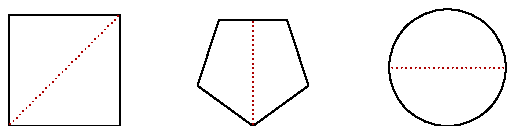 \documentclass{standalone}
\usepackage{luamplib}
\usepackage{dwmpcode}
\begin{document}
\mplibtextextlabel{enable}
\begin{mplibcode}

pair a,b;
a = 42 up; b = 72 right;
path t,s,p,c;
t = origin--a--b--cycle;
s = unitsquare scaled 40 shifted 92 right;
p = (for i=0 upto 4: down scaled 21 rotated 72i -- endfor cycle) 
    shifted 180 right shifted 21 up;
c = fullcircle scaled 42 shifted 250 right shifted 21 up;

beginfig(2);
forsuffixes $=t,s,p,c:
    draw $; 
    draw point 0 of $ -- point 1/2 length $ of $ 
        dashed withdots scaled 1/3
        withcolor .67 red;
endfor
label.bot("\textsl{Dotted lines drawn with}: \mpl{point 0 of p -- point 1/2 length p of p}", 
    point 1/2 of bbox currentpicture);

endfig;
\end{mplibcode}
\end{document}
